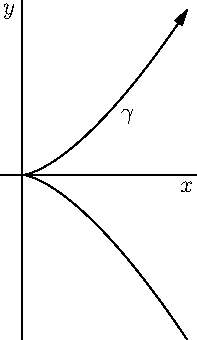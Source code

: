 import graph;
size(6cm,6cm);


real x(real t) { return t^2; }
real y(real t) { return t^3; }

path p = graph(x,y,-1,1);
draw(Label("$\gamma$",Relative(.75)),p,Arrow);
axes("$x$","$y$");
